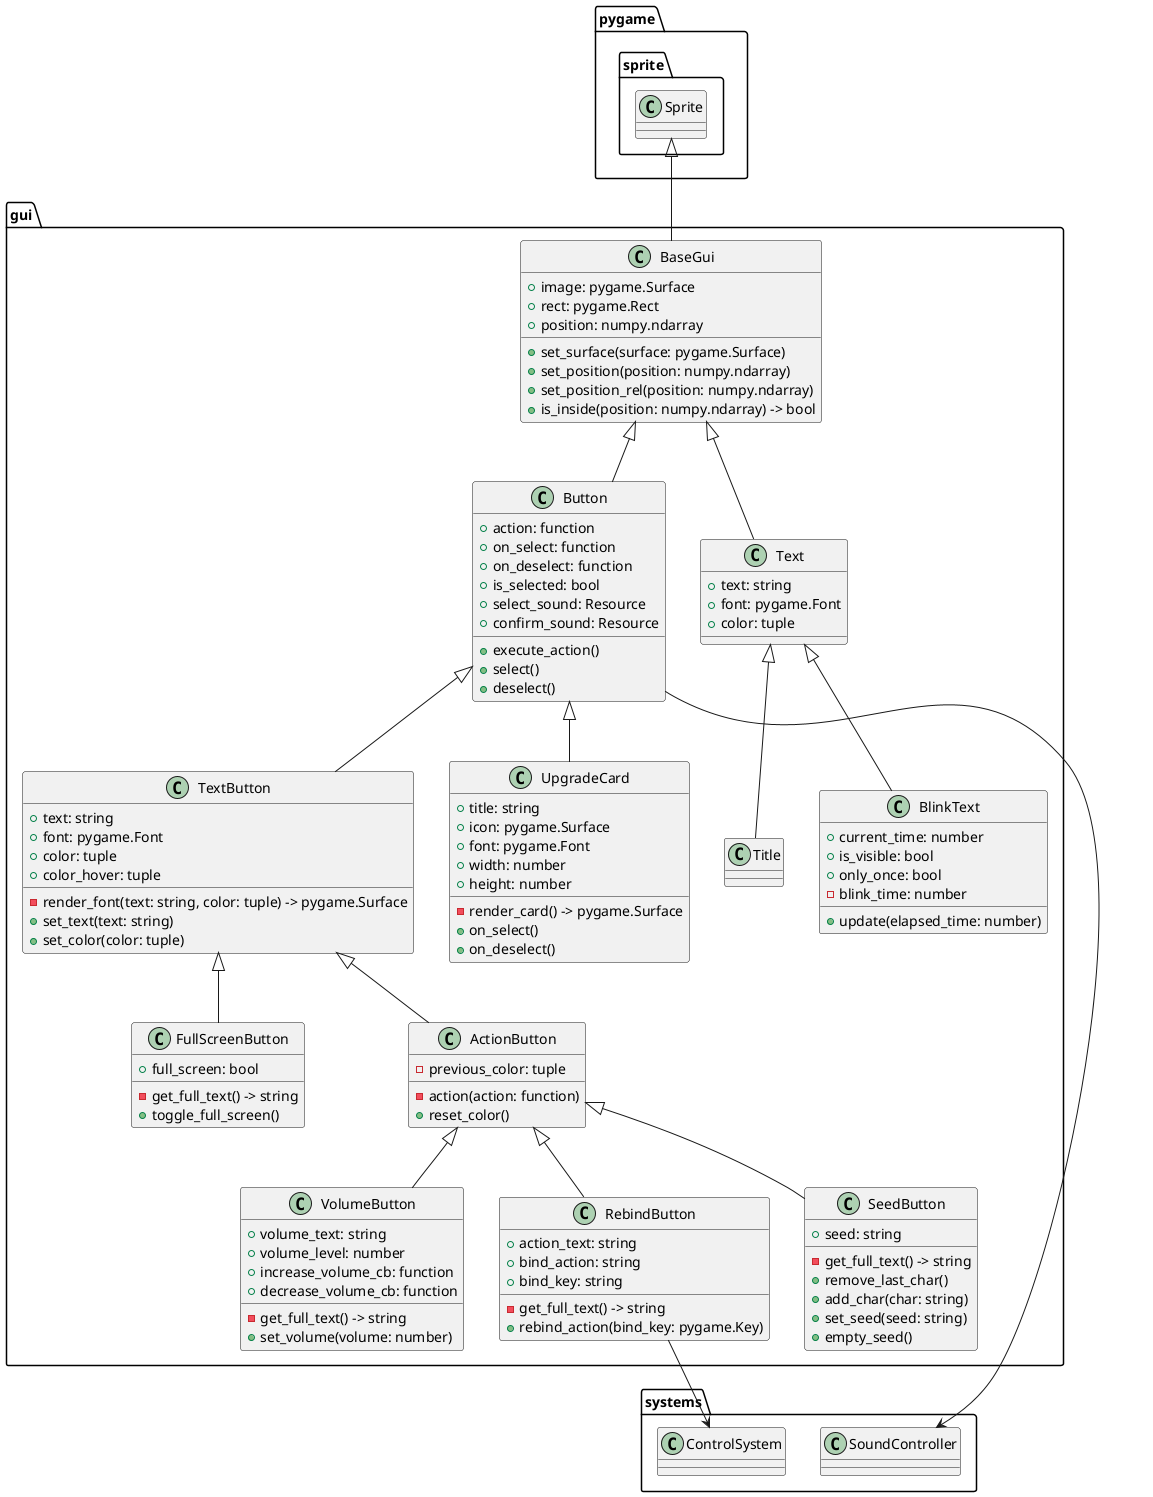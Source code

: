 @startuml gui_components_uml

class gui.BaseGui extends pygame.sprite.Sprite {
	+ image: pygame.Surface
	+ rect: pygame.Rect
	+ position: numpy.ndarray

	+ set_surface(surface: pygame.Surface)
	+ set_position(position: numpy.ndarray)
	+ set_position_rel(position: numpy.ndarray)
	+ is_inside(position: numpy.ndarray) -> bool
}

class gui.Button extends gui.BaseGui {
	+ action: function
	+ on_select: function
	+ on_deselect: function
	+ is_selected: bool
	+ select_sound: Resource
	+ confirm_sound: Resource

	+ execute_action()
	+ select()
	+ deselect()
}

class gui.TextButton extends gui.Button {
	+ text: string
	+ font: pygame.Font
	+ color: tuple
	+ color_hover: tuple

	- render_font(text: string, color: tuple) -> pygame.Surface
	+ set_text(text: string)
	+ set_color(color: tuple)
}

class gui.Text extends gui.BaseGui {
	+ text: string
	+ font: pygame.Font
	+ color: tuple
}

class gui.Title extends gui.Text

class gui.BlinkText extends gui.Text {
	+ current_time: number
	+ is_visible: bool
	+ only_once: bool
	- blink_time: number

	+ update(elapsed_time: number)
}

class gui.FullScreenButton extends gui.TextButton {
	+ full_screen: bool

	- get_full_text() -> string
	+ toggle_full_screen()
}

class gui.ActionButton extends gui.TextButton {
	- previous_color: tuple

	- action(action: function)
	+ reset_color()
}

class gui.RebindButton extends gui.ActionButton {
	+ action_text: string
	+ bind_action: string
	+ bind_key: string

	- get_full_text() -> string
	+ rebind_action(bind_key: pygame.Key)
}

class gui.SeedButton extends gui.ActionButton {
	+ seed: string

	- get_full_text() -> string
	+ remove_last_char()
	+ add_char(char: string)
	+ set_seed(seed: string)
	+ empty_seed()
}

class gui.VolumeButton extends gui.ActionButton {
	+ volume_text: string
	+ volume_level: number
	+ increase_volume_cb: function
	+ decrease_volume_cb: function

	- get_full_text() -> string
	+ set_volume(volume: number)
}

class gui.UpgradeCard extends gui.Button {
	+ title: string
	+ icon: pygame.Surface
	+ font: pygame.Font
	+ width: number
	+ height: number

	- render_card() -> pygame.Surface
	+ on_select()
	+ on_deselect()
}

gui.Button --> systems.SoundController
gui.RebindButton --> systems.ControlSystem


@enduml
